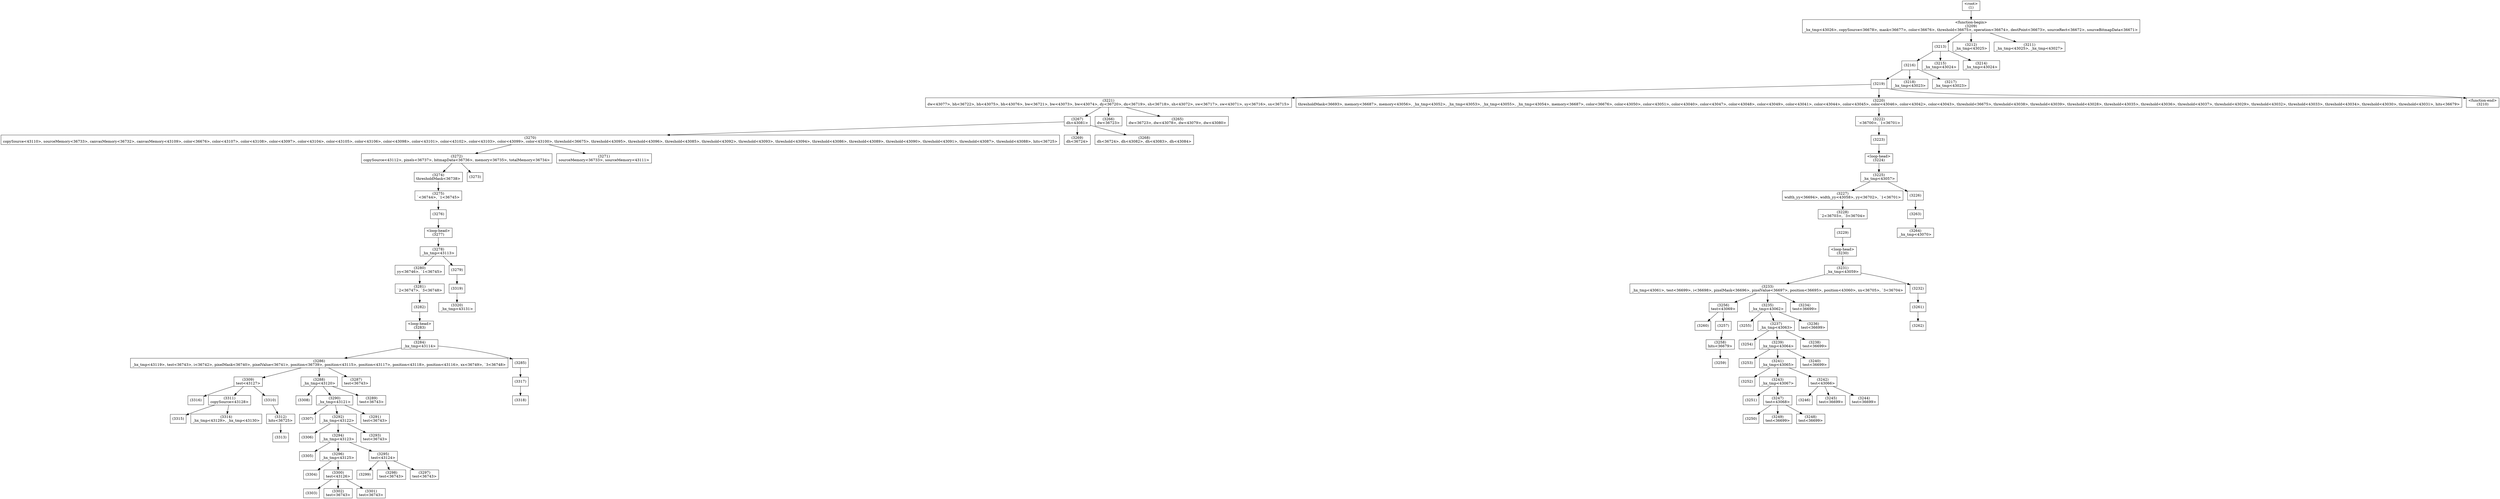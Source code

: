 digraph graphname {
n3320 [shape=box,label="(3320)\n_hx_tmp<43131>"];
n3319 [shape=box,label="(3319)"];
n3319 -> n3320;
n3318 [shape=box,label="(3318)"];
n3317 [shape=box,label="(3317)"];
n3317 -> n3318;
n3316 [shape=box,label="(3316)"];
n3315 [shape=box,label="(3315)"];
n3314 [shape=box,label="(3314)\n_hx_tmp<43129>, _hx_tmp<43130>"];
n3313 [shape=box,label="(3313)"];
n3312 [shape=box,label="(3312)\nhits<36725>"];
n3312 -> n3313;
n3311 [shape=box,label="(3311)\ncopySource<43128>"];
n3311 -> n3314;
n3311 -> n3315;
n3310 [shape=box,label="(3310)"];
n3310 -> n3312;
n3309 [shape=box,label="(3309)\ntest<43127>"];
n3309 -> n3310;
n3309 -> n3316;
n3309 -> n3311;
n3308 [shape=box,label="(3308)"];
n3307 [shape=box,label="(3307)"];
n3306 [shape=box,label="(3306)"];
n3305 [shape=box,label="(3305)"];
n3304 [shape=box,label="(3304)"];
n3303 [shape=box,label="(3303)"];
n3302 [shape=box,label="(3302)\ntest<36743>"];
n3301 [shape=box,label="(3301)\ntest<36743>"];
n3300 [shape=box,label="(3300)\ntest<43126>"];
n3300 -> n3301;
n3300 -> n3303;
n3300 -> n3302;
n3299 [shape=box,label="(3299)"];
n3298 [shape=box,label="(3298)\ntest<36743>"];
n3297 [shape=box,label="(3297)\ntest<36743>"];
n3296 [shape=box,label="(3296)\n_hx_tmp<43125>"];
n3296 -> n3300;
n3296 -> n3304;
n3295 [shape=box,label="(3295)\ntest<43124>"];
n3295 -> n3297;
n3295 -> n3299;
n3295 -> n3298;
n3294 [shape=box,label="(3294)\n_hx_tmp<43123>"];
n3294 -> n3295;
n3294 -> n3305;
n3294 -> n3296;
n3293 [shape=box,label="(3293)\ntest<36743>"];
n3292 [shape=box,label="(3292)\n_hx_tmp<43122>"];
n3292 -> n3293;
n3292 -> n3306;
n3292 -> n3294;
n3291 [shape=box,label="(3291)\ntest<36743>"];
n3290 [shape=box,label="(3290)\n_hx_tmp<43121>"];
n3290 -> n3291;
n3290 -> n3307;
n3290 -> n3292;
n3289 [shape=box,label="(3289)\ntest<36743>"];
n3288 [shape=box,label="(3288)\n_hx_tmp<43120>"];
n3288 -> n3289;
n3288 -> n3308;
n3288 -> n3290;
n3287 [shape=box,label="(3287)\ntest<36743>"];
n3286 [shape=box,label="(3286)\n_hx_tmp<43119>, test<36743>, i<36742>, pixelMask<36740>, pixelValue<36741>, position<36739>, position<43115>, position<43117>, position<43118>, position<43116>, xx<36749>, `3<36748>"];
n3286 -> n3287;
n3286 -> n3309;
n3286 -> n3288;
n3285 [shape=box,label="(3285)"];
n3285 -> n3317;
n3284 [shape=box,label="(3284)\n_hx_tmp<43114>"];
n3284 -> n3285;
n3284 -> n3286;
n3283 [shape=box,label="<loop-head>
(3283)"];
n3283 -> n3284;
n3282 [shape=box,label="(3282)"];
n3282 -> n3283;
n3281 [shape=box,label="(3281)\n`2<36747>, `3<36748>"];
n3281 -> n3282;
n3280 [shape=box,label="(3280)\nyy<36746>, `1<36745>"];
n3280 -> n3281;
n3279 [shape=box,label="(3279)"];
n3279 -> n3319;
n3278 [shape=box,label="(3278)\n_hx_tmp<43113>"];
n3278 -> n3279;
n3278 -> n3280;
n3277 [shape=box,label="<loop-head>
(3277)"];
n3277 -> n3278;
n3276 [shape=box,label="(3276)"];
n3276 -> n3277;
n3275 [shape=box,label="(3275)\n`<36744>, `1<36745>"];
n3275 -> n3276;
n3274 [shape=box,label="(3274)\nthresholdMask<36738>"];
n3274 -> n3275;
n3273 [shape=box,label="(3273)"];
n3272 [shape=box,label="(3272)\ncopySource<43112>, pixels<36737>, bitmapData<36736>, memory<36735>, totalMemory<36734>"];
n3272 -> n3273;
n3272 -> n3274;
n3271 [shape=box,label="(3271)\nsourceMemory<36733>, sourceMemory<43111>"];
n3270 [shape=box,label="(3270)\ncopySource<43110>, sourceMemory<36733>, canvasMemory<36732>, canvasMemory<43109>, color<36676>, color<43107>, color<43108>, color<43097>, color<43104>, color<43105>, color<43106>, color<43098>, color<43101>, color<43102>, color<43103>, color<43099>, color<43100>, threshold<36675>, threshold<43095>, threshold<43096>, threshold<43085>, threshold<43092>, threshold<43093>, threshold<43094>, threshold<43086>, threshold<43089>, threshold<43090>, threshold<43091>, threshold<43087>, threshold<43088>, hits<36725>"];
n3270 -> n3271;
n3270 -> n3272;
n3269 [shape=box,label="(3269)\ndh<36724>"];
n3268 [shape=box,label="(3268)\ndh<36724>, dh<43082>, dh<43083>, dh<43084>"];
n3267 [shape=box,label="(3267)\ndh<43081>"];
n3267 -> n3268;
n3267 -> n3270;
n3267 -> n3269;
n3266 [shape=box,label="(3266)\ndw<36723>"];
n3265 [shape=box,label="(3265)\ndw<36723>, dw<43078>, dw<43079>, dw<43080>"];
n3264 [shape=box,label="(3264)\n_hx_tmp<43070>"];
n3263 [shape=box,label="(3263)"];
n3263 -> n3264;
n3262 [shape=box,label="(3262)"];
n3261 [shape=box,label="(3261)"];
n3261 -> n3262;
n3260 [shape=box,label="(3260)"];
n3259 [shape=box,label="(3259)"];
n3258 [shape=box,label="(3258)\nhits<36679>"];
n3258 -> n3259;
n3257 [shape=box,label="(3257)"];
n3257 -> n3258;
n3256 [shape=box,label="(3256)\ntest<43069>"];
n3256 -> n3257;
n3256 -> n3260;
n3255 [shape=box,label="(3255)"];
n3254 [shape=box,label="(3254)"];
n3253 [shape=box,label="(3253)"];
n3252 [shape=box,label="(3252)"];
n3251 [shape=box,label="(3251)"];
n3250 [shape=box,label="(3250)"];
n3249 [shape=box,label="(3249)\ntest<36699>"];
n3248 [shape=box,label="(3248)\ntest<36699>"];
n3247 [shape=box,label="(3247)\ntest<43068>"];
n3247 -> n3248;
n3247 -> n3250;
n3247 -> n3249;
n3246 [shape=box,label="(3246)"];
n3245 [shape=box,label="(3245)\ntest<36699>"];
n3244 [shape=box,label="(3244)\ntest<36699>"];
n3243 [shape=box,label="(3243)\n_hx_tmp<43067>"];
n3243 -> n3247;
n3243 -> n3251;
n3242 [shape=box,label="(3242)\ntest<43066>"];
n3242 -> n3244;
n3242 -> n3246;
n3242 -> n3245;
n3241 [shape=box,label="(3241)\n_hx_tmp<43065>"];
n3241 -> n3242;
n3241 -> n3252;
n3241 -> n3243;
n3240 [shape=box,label="(3240)\ntest<36699>"];
n3239 [shape=box,label="(3239)\n_hx_tmp<43064>"];
n3239 -> n3240;
n3239 -> n3253;
n3239 -> n3241;
n3238 [shape=box,label="(3238)\ntest<36699>"];
n3237 [shape=box,label="(3237)\n_hx_tmp<43063>"];
n3237 -> n3238;
n3237 -> n3254;
n3237 -> n3239;
n3236 [shape=box,label="(3236)\ntest<36699>"];
n3235 [shape=box,label="(3235)\n_hx_tmp<43062>"];
n3235 -> n3236;
n3235 -> n3255;
n3235 -> n3237;
n3234 [shape=box,label="(3234)\ntest<36699>"];
n3233 [shape=box,label="(3233)\n_hx_tmp<43061>, test<36699>, i<36698>, pixelMask<36696>, pixelValue<36697>, position<36695>, position<43060>, xx<36705>, `3<36704>"];
n3233 -> n3234;
n3233 -> n3256;
n3233 -> n3235;
n3232 [shape=box,label="(3232)"];
n3232 -> n3261;
n3231 [shape=box,label="(3231)\n_hx_tmp<43059>"];
n3231 -> n3232;
n3231 -> n3233;
n3230 [shape=box,label="<loop-head>
(3230)"];
n3230 -> n3231;
n3229 [shape=box,label="(3229)"];
n3229 -> n3230;
n3228 [shape=box,label="(3228)\n`2<36703>, `3<36704>"];
n3228 -> n3229;
n3227 [shape=box,label="(3227)\nwidth_yy<36694>, width_yy<43058>, yy<36702>, `1<36701>"];
n3227 -> n3228;
n3226 [shape=box,label="(3226)"];
n3226 -> n3263;
n3225 [shape=box,label="(3225)\n_hx_tmp<43057>"];
n3225 -> n3226;
n3225 -> n3227;
n3224 [shape=box,label="<loop-head>
(3224)"];
n3224 -> n3225;
n3223 [shape=box,label="(3223)"];
n3223 -> n3224;
n3222 [shape=box,label="(3222)\n`<36700>, `1<36701>"];
n3222 -> n3223;
n3221 [shape=box,label="(3221)\ndw<43077>, bh<36722>, bh<43075>, bh<43076>, bw<36721>, bw<43073>, bw<43074>, dy<36720>, dx<36719>, sh<36718>, sh<43072>, sw<36717>, sw<43071>, sy<36716>, sx<36715>"];
n3221 -> n3265;
n3221 -> n3267;
n3221 -> n3266;
n3220 [shape=box,label="(3220)\nthresholdMask<36693>, memory<36687>, memory<43056>, _hx_tmp<43052>, _hx_tmp<43053>, _hx_tmp<43055>, _hx_tmp<43054>, memory<36687>, color<36676>, color<43050>, color<43051>, color<43040>, color<43047>, color<43048>, color<43049>, color<43041>, color<43044>, color<43045>, color<43046>, color<43042>, color<43043>, threshold<36675>, threshold<43038>, threshold<43039>, threshold<43028>, threshold<43035>, threshold<43036>, threshold<43037>, threshold<43029>, threshold<43032>, threshold<43033>, threshold<43034>, threshold<43030>, threshold<43031>, hits<36679>"];
n3220 -> n3222;
n3219 [shape=box,label="(3219)"];
n3219 -> n3220;
n3219 -> n3210;
n3219 -> n3221;
n3218 [shape=box,label="(3218)\n_hx_tmp<43023>"];
n3217 [shape=box,label="(3217)\n_hx_tmp<43023>"];
n3216 [shape=box,label="(3216)"];
n3216 -> n3217;
n3216 -> n3219;
n3216 -> n3218;
n3215 [shape=box,label="(3215)\n_hx_tmp<43024>"];
n3214 [shape=box,label="(3214)\n_hx_tmp<43024>"];
n3213 [shape=box,label="(3213)"];
n3213 -> n3214;
n3213 -> n3216;
n3213 -> n3215;
n3212 [shape=box,label="(3212)\n_hx_tmp<43025>"];
n3211 [shape=box,label="(3211)\n_hx_tmp<43025>, _hx_tmp<43027>"];
n3210 [shape=box,label="<function-end>
(3210)"];
n3209 [shape=box,label="<function-begin>
(3209)\n_hx_tmp<43026>, copySource<36678>, mask<36677>, color<36676>, threshold<36675>, operation<36674>, destPoint<36673>, sourceRect<36672>, sourceBitmapData<36671>"];
n3209 -> n3211;
n3209 -> n3213;
n3209 -> n3212;
n1 [shape=box,label="<root>
(1)"];
n1 -> n3209;
}
